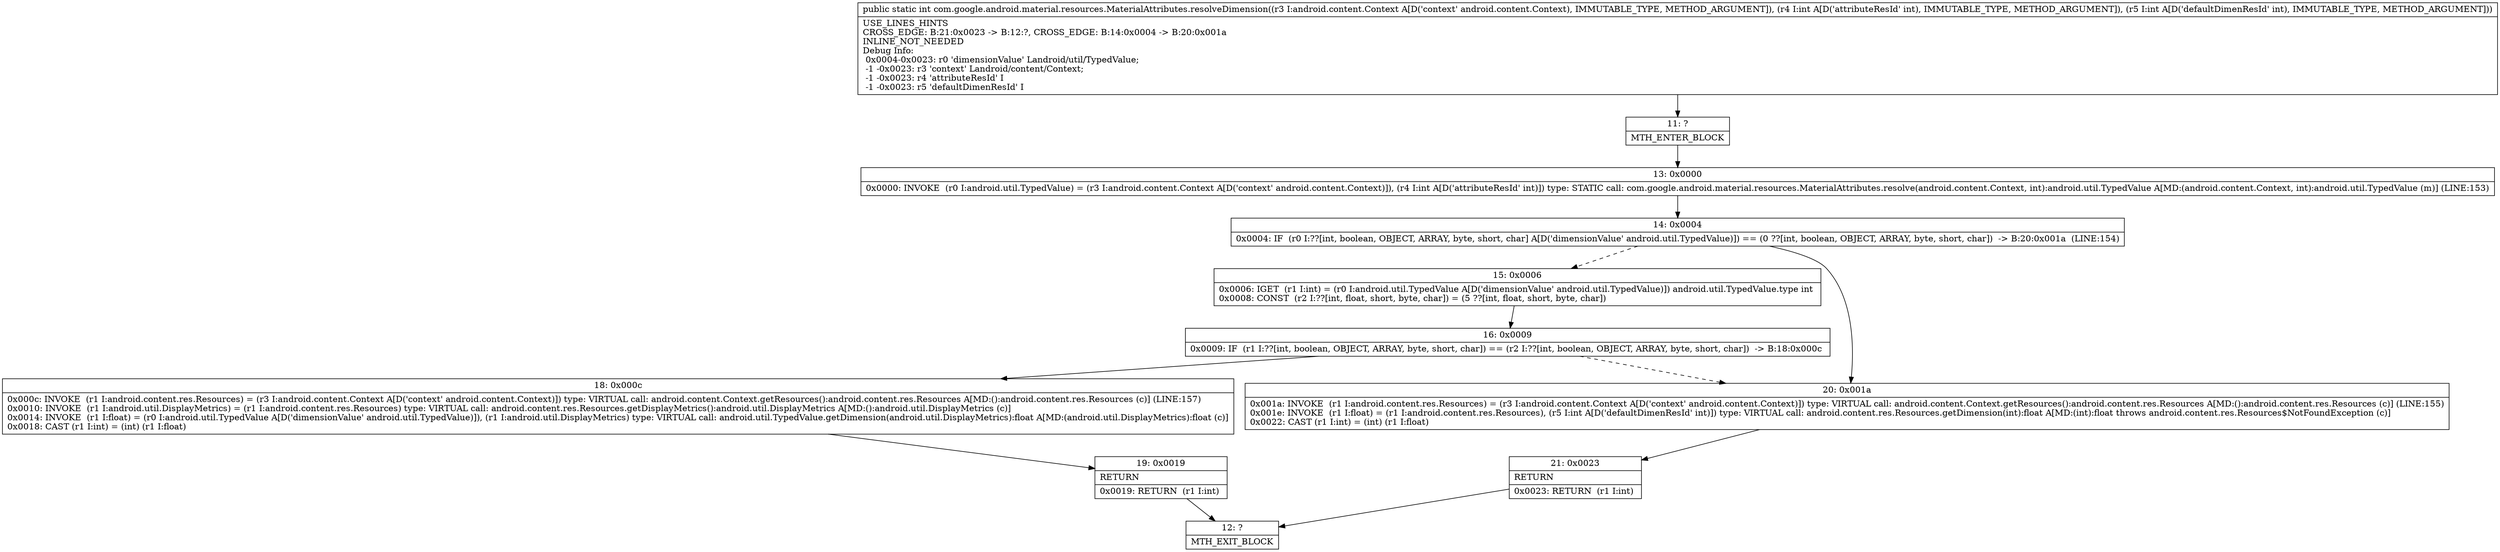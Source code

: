 digraph "CFG forcom.google.android.material.resources.MaterialAttributes.resolveDimension(Landroid\/content\/Context;II)I" {
Node_11 [shape=record,label="{11\:\ ?|MTH_ENTER_BLOCK\l}"];
Node_13 [shape=record,label="{13\:\ 0x0000|0x0000: INVOKE  (r0 I:android.util.TypedValue) = (r3 I:android.content.Context A[D('context' android.content.Context)]), (r4 I:int A[D('attributeResId' int)]) type: STATIC call: com.google.android.material.resources.MaterialAttributes.resolve(android.content.Context, int):android.util.TypedValue A[MD:(android.content.Context, int):android.util.TypedValue (m)] (LINE:153)\l}"];
Node_14 [shape=record,label="{14\:\ 0x0004|0x0004: IF  (r0 I:??[int, boolean, OBJECT, ARRAY, byte, short, char] A[D('dimensionValue' android.util.TypedValue)]) == (0 ??[int, boolean, OBJECT, ARRAY, byte, short, char])  \-\> B:20:0x001a  (LINE:154)\l}"];
Node_15 [shape=record,label="{15\:\ 0x0006|0x0006: IGET  (r1 I:int) = (r0 I:android.util.TypedValue A[D('dimensionValue' android.util.TypedValue)]) android.util.TypedValue.type int \l0x0008: CONST  (r2 I:??[int, float, short, byte, char]) = (5 ??[int, float, short, byte, char]) \l}"];
Node_16 [shape=record,label="{16\:\ 0x0009|0x0009: IF  (r1 I:??[int, boolean, OBJECT, ARRAY, byte, short, char]) == (r2 I:??[int, boolean, OBJECT, ARRAY, byte, short, char])  \-\> B:18:0x000c \l}"];
Node_18 [shape=record,label="{18\:\ 0x000c|0x000c: INVOKE  (r1 I:android.content.res.Resources) = (r3 I:android.content.Context A[D('context' android.content.Context)]) type: VIRTUAL call: android.content.Context.getResources():android.content.res.Resources A[MD:():android.content.res.Resources (c)] (LINE:157)\l0x0010: INVOKE  (r1 I:android.util.DisplayMetrics) = (r1 I:android.content.res.Resources) type: VIRTUAL call: android.content.res.Resources.getDisplayMetrics():android.util.DisplayMetrics A[MD:():android.util.DisplayMetrics (c)]\l0x0014: INVOKE  (r1 I:float) = (r0 I:android.util.TypedValue A[D('dimensionValue' android.util.TypedValue)]), (r1 I:android.util.DisplayMetrics) type: VIRTUAL call: android.util.TypedValue.getDimension(android.util.DisplayMetrics):float A[MD:(android.util.DisplayMetrics):float (c)]\l0x0018: CAST (r1 I:int) = (int) (r1 I:float) \l}"];
Node_19 [shape=record,label="{19\:\ 0x0019|RETURN\l|0x0019: RETURN  (r1 I:int) \l}"];
Node_12 [shape=record,label="{12\:\ ?|MTH_EXIT_BLOCK\l}"];
Node_20 [shape=record,label="{20\:\ 0x001a|0x001a: INVOKE  (r1 I:android.content.res.Resources) = (r3 I:android.content.Context A[D('context' android.content.Context)]) type: VIRTUAL call: android.content.Context.getResources():android.content.res.Resources A[MD:():android.content.res.Resources (c)] (LINE:155)\l0x001e: INVOKE  (r1 I:float) = (r1 I:android.content.res.Resources), (r5 I:int A[D('defaultDimenResId' int)]) type: VIRTUAL call: android.content.res.Resources.getDimension(int):float A[MD:(int):float throws android.content.res.Resources$NotFoundException (c)]\l0x0022: CAST (r1 I:int) = (int) (r1 I:float) \l}"];
Node_21 [shape=record,label="{21\:\ 0x0023|RETURN\l|0x0023: RETURN  (r1 I:int) \l}"];
MethodNode[shape=record,label="{public static int com.google.android.material.resources.MaterialAttributes.resolveDimension((r3 I:android.content.Context A[D('context' android.content.Context), IMMUTABLE_TYPE, METHOD_ARGUMENT]), (r4 I:int A[D('attributeResId' int), IMMUTABLE_TYPE, METHOD_ARGUMENT]), (r5 I:int A[D('defaultDimenResId' int), IMMUTABLE_TYPE, METHOD_ARGUMENT]))  | USE_LINES_HINTS\lCROSS_EDGE: B:21:0x0023 \-\> B:12:?, CROSS_EDGE: B:14:0x0004 \-\> B:20:0x001a\lINLINE_NOT_NEEDED\lDebug Info:\l  0x0004\-0x0023: r0 'dimensionValue' Landroid\/util\/TypedValue;\l  \-1 \-0x0023: r3 'context' Landroid\/content\/Context;\l  \-1 \-0x0023: r4 'attributeResId' I\l  \-1 \-0x0023: r5 'defaultDimenResId' I\l}"];
MethodNode -> Node_11;Node_11 -> Node_13;
Node_13 -> Node_14;
Node_14 -> Node_15[style=dashed];
Node_14 -> Node_20;
Node_15 -> Node_16;
Node_16 -> Node_18;
Node_16 -> Node_20[style=dashed];
Node_18 -> Node_19;
Node_19 -> Node_12;
Node_20 -> Node_21;
Node_21 -> Node_12;
}

